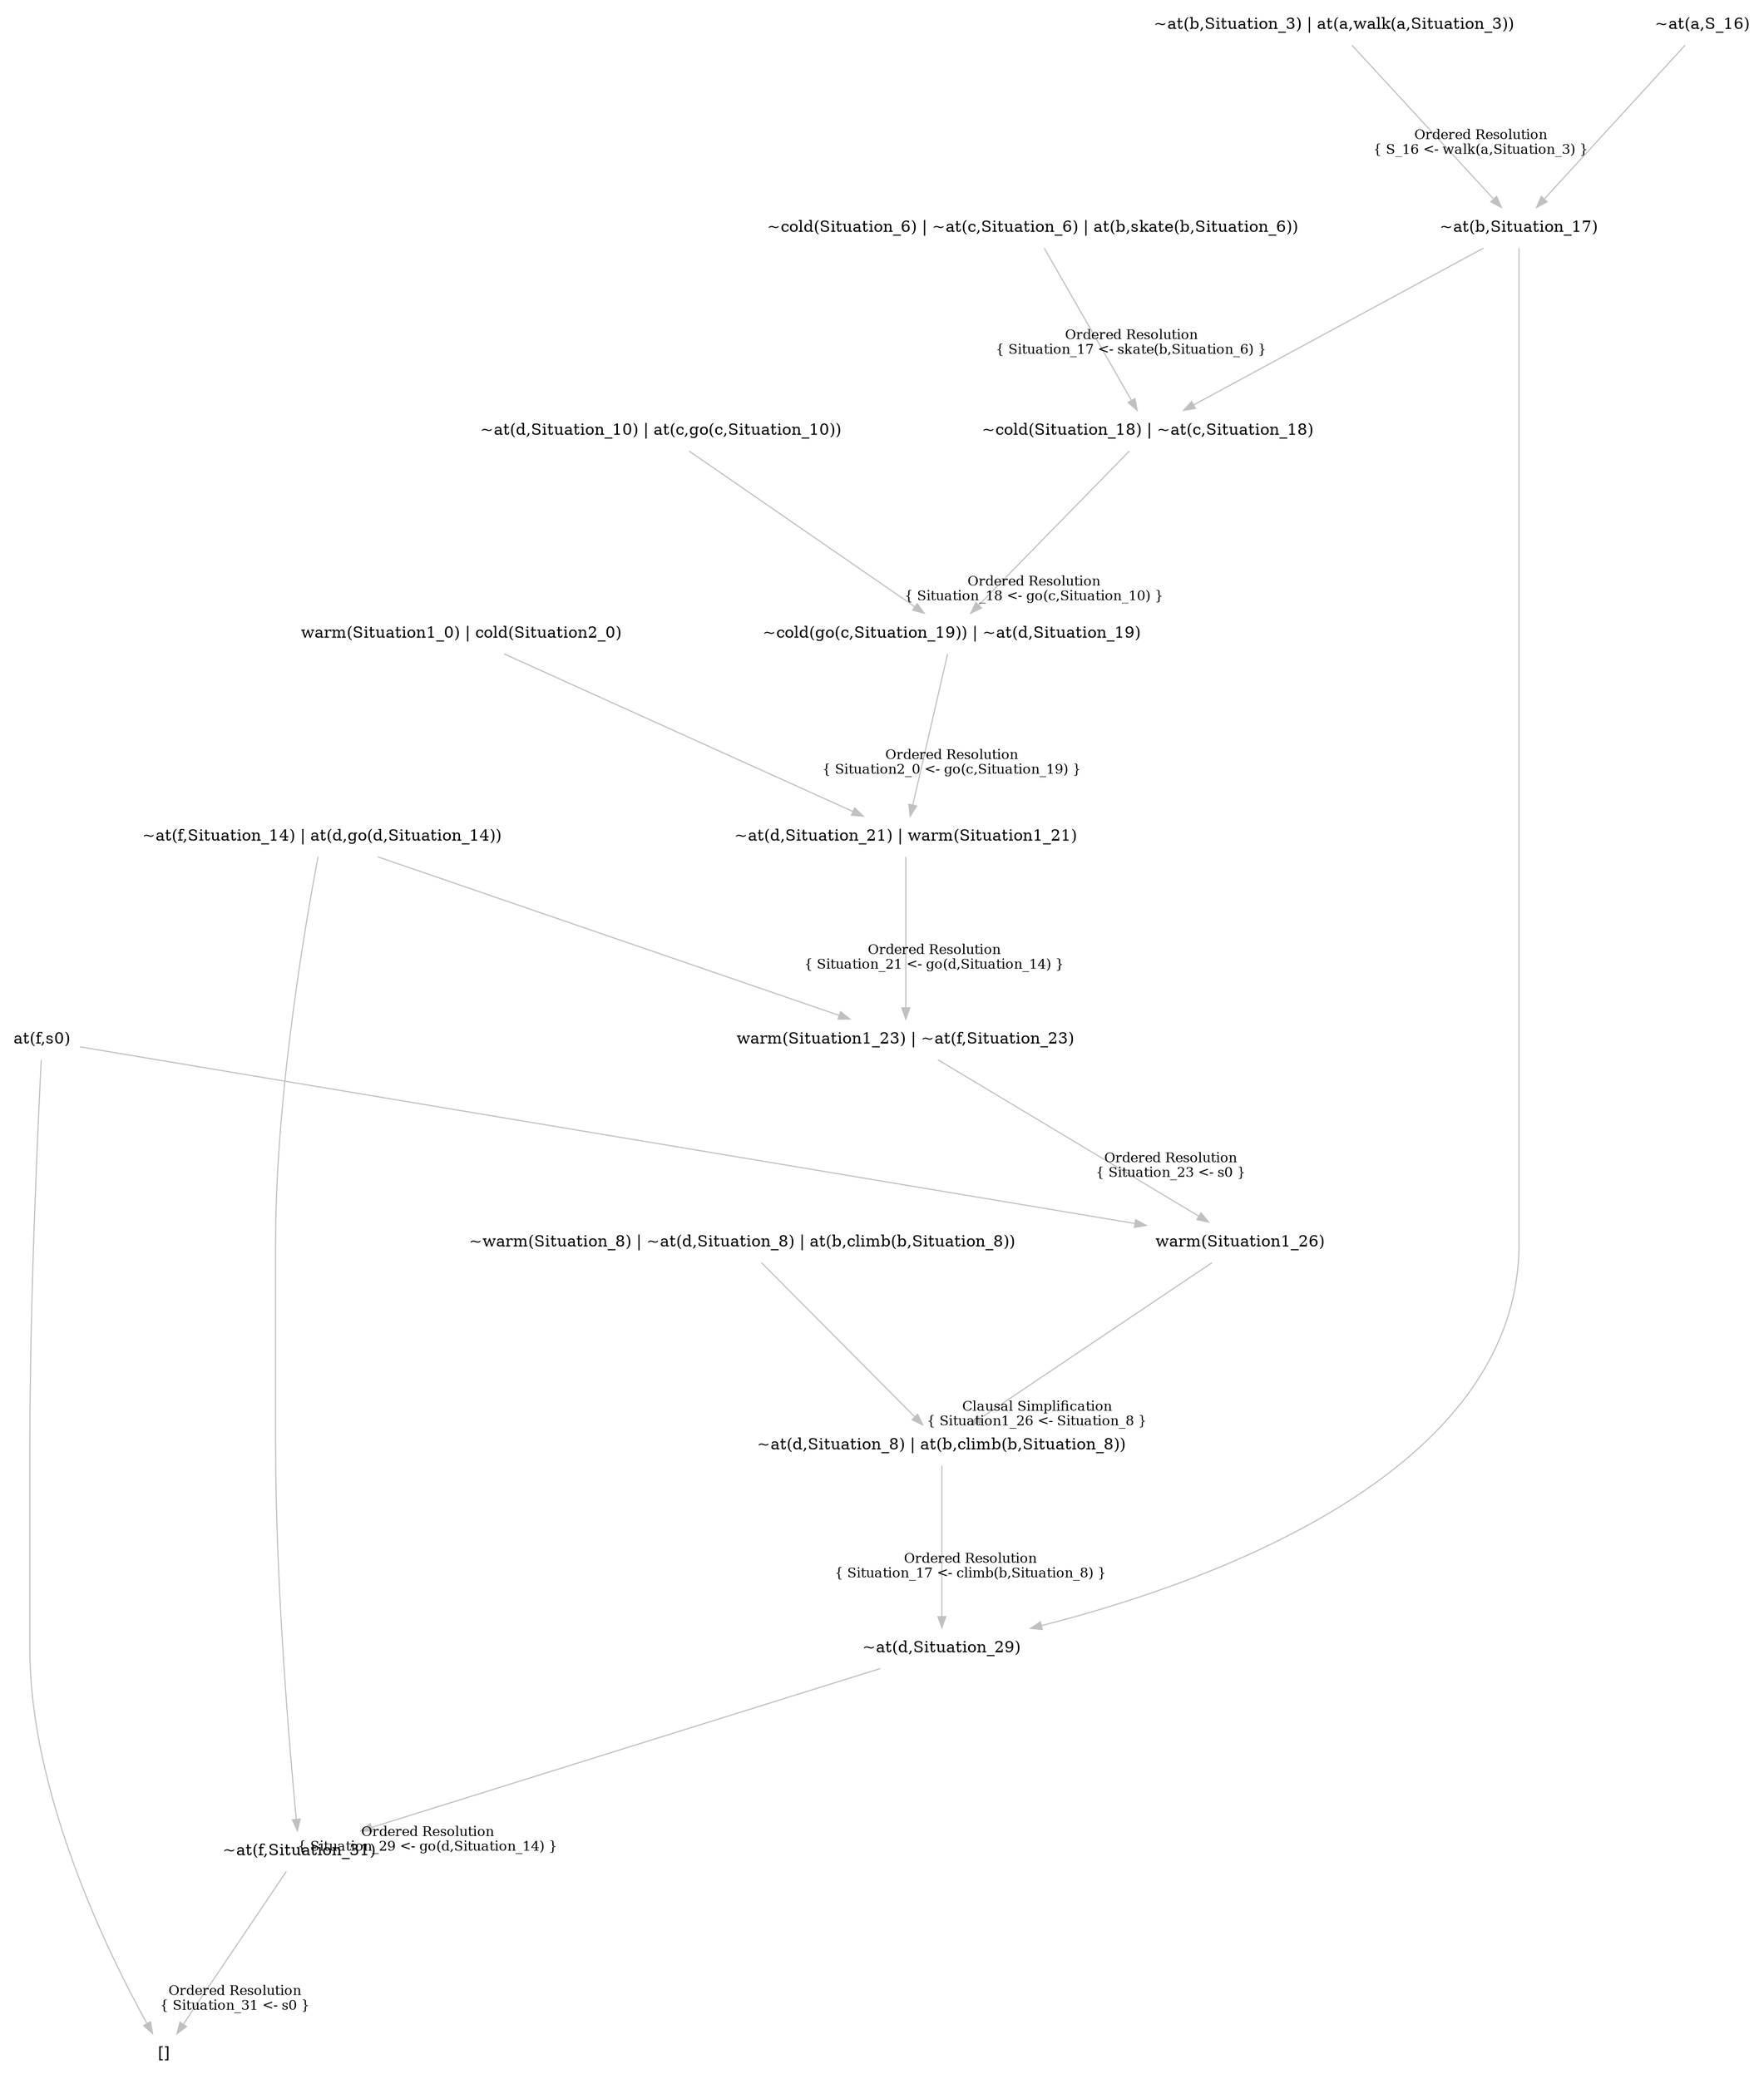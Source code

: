 digraph {
	nodesep="1.5"; ranksep=2;
	node [shape=plaintext];
	edge [color=gray];
	"~at(f,Situation_31)" -> "[]" [labelfontcolor=black,labelfontsize="12",headlabel="Ordered Resolution\n{ Situation_31 <- s0 }",labeldistance="6"];
	"~at(d,Situation_29)" -> "~at(f,Situation_31)" [labelfontcolor=black,labelfontsize="12",headlabel="Ordered Resolution\n{ Situation_29 <- go(d,Situation_14) }",labeldistance="6"];
	"~at(d,Situation_8) | at(b,climb(b,Situation_8))" -> "~at(d,Situation_29)" [labelfontcolor=black,labelfontsize="12",headlabel="Ordered Resolution\n{ Situation_17 <- climb(b,Situation_8) }",labeldistance="6"];
	"warm(Situation1_26)" -> "~at(d,Situation_8) | at(b,climb(b,Situation_8))" [labelfontcolor=black,labelfontsize="12",headlabel="Clausal Simplification\n{ Situation1_26 <- Situation_8 }",labeldistance="6"];
	"warm(Situation1_23) | ~at(f,Situation_23)" -> "warm(Situation1_26)" [labelfontcolor=black,labelfontsize="12",headlabel="Ordered Resolution\n{ Situation_23 <- s0 }",labeldistance="6"];
	"~at(d,Situation_21) | warm(Situation1_21)" -> "warm(Situation1_23) | ~at(f,Situation_23)" [labelfontcolor=black,labelfontsize="12",headlabel="Ordered Resolution\n{ Situation_21 <- go(d,Situation_14) }",labeldistance="6"];
	"~cold(go(c,Situation_19)) | ~at(d,Situation_19)" -> "~at(d,Situation_21) | warm(Situation1_21)" [labelfontcolor=black,labelfontsize="12",headlabel="Ordered Resolution\n{ Situation2_0 <- go(c,Situation_19) }",labeldistance="6"];
	"~cold(Situation_18) | ~at(c,Situation_18)" -> "~cold(go(c,Situation_19)) | ~at(d,Situation_19)" [labelfontcolor=black,labelfontsize="12",headlabel="Ordered Resolution\n{ Situation_18 <- go(c,Situation_10) }",labeldistance="6"];
	"~cold(Situation_6) | ~at(c,Situation_6) | at(b,skate(b,Situation_6))" -> "~cold(Situation_18) | ~at(c,Situation_18)" [labelfontcolor=black,labelfontsize="12",headlabel="Ordered Resolution\n{ Situation_17 <- skate(b,Situation_6) }",labeldistance="6"];
	"~at(b,Situation_17)" -> "~cold(Situation_18) | ~at(c,Situation_18)" ;
	"~at(b,Situation_3) | at(a,walk(a,Situation_3))" -> "~at(b,Situation_17)" [labelfontcolor=black,labelfontsize="12",headlabel="Ordered Resolution\n{ S_16 <- walk(a,Situation_3) }",labeldistance="6"];
	"~at(a,S_16)" -> "~at(b,Situation_17)" ;
	"~at(d,Situation_10) | at(c,go(c,Situation_10))" -> "~cold(go(c,Situation_19)) | ~at(d,Situation_19)" ;
	"warm(Situation1_0) | cold(Situation2_0)" -> "~at(d,Situation_21) | warm(Situation1_21)" ;
	"~at(f,Situation_14) | at(d,go(d,Situation_14))" -> "warm(Situation1_23) | ~at(f,Situation_23)" ;
	"at(f,s0)" -> "warm(Situation1_26)" ;
	"~warm(Situation_8) | ~at(d,Situation_8) | at(b,climb(b,Situation_8))" -> "~at(d,Situation_8) | at(b,climb(b,Situation_8))" ;
	"~at(b,Situation_17)" -> "~at(d,Situation_29)" ;
	"~at(f,Situation_14) | at(d,go(d,Situation_14))" -> "~at(f,Situation_31)" ;
	"at(f,s0)" -> "[]" ;
}

